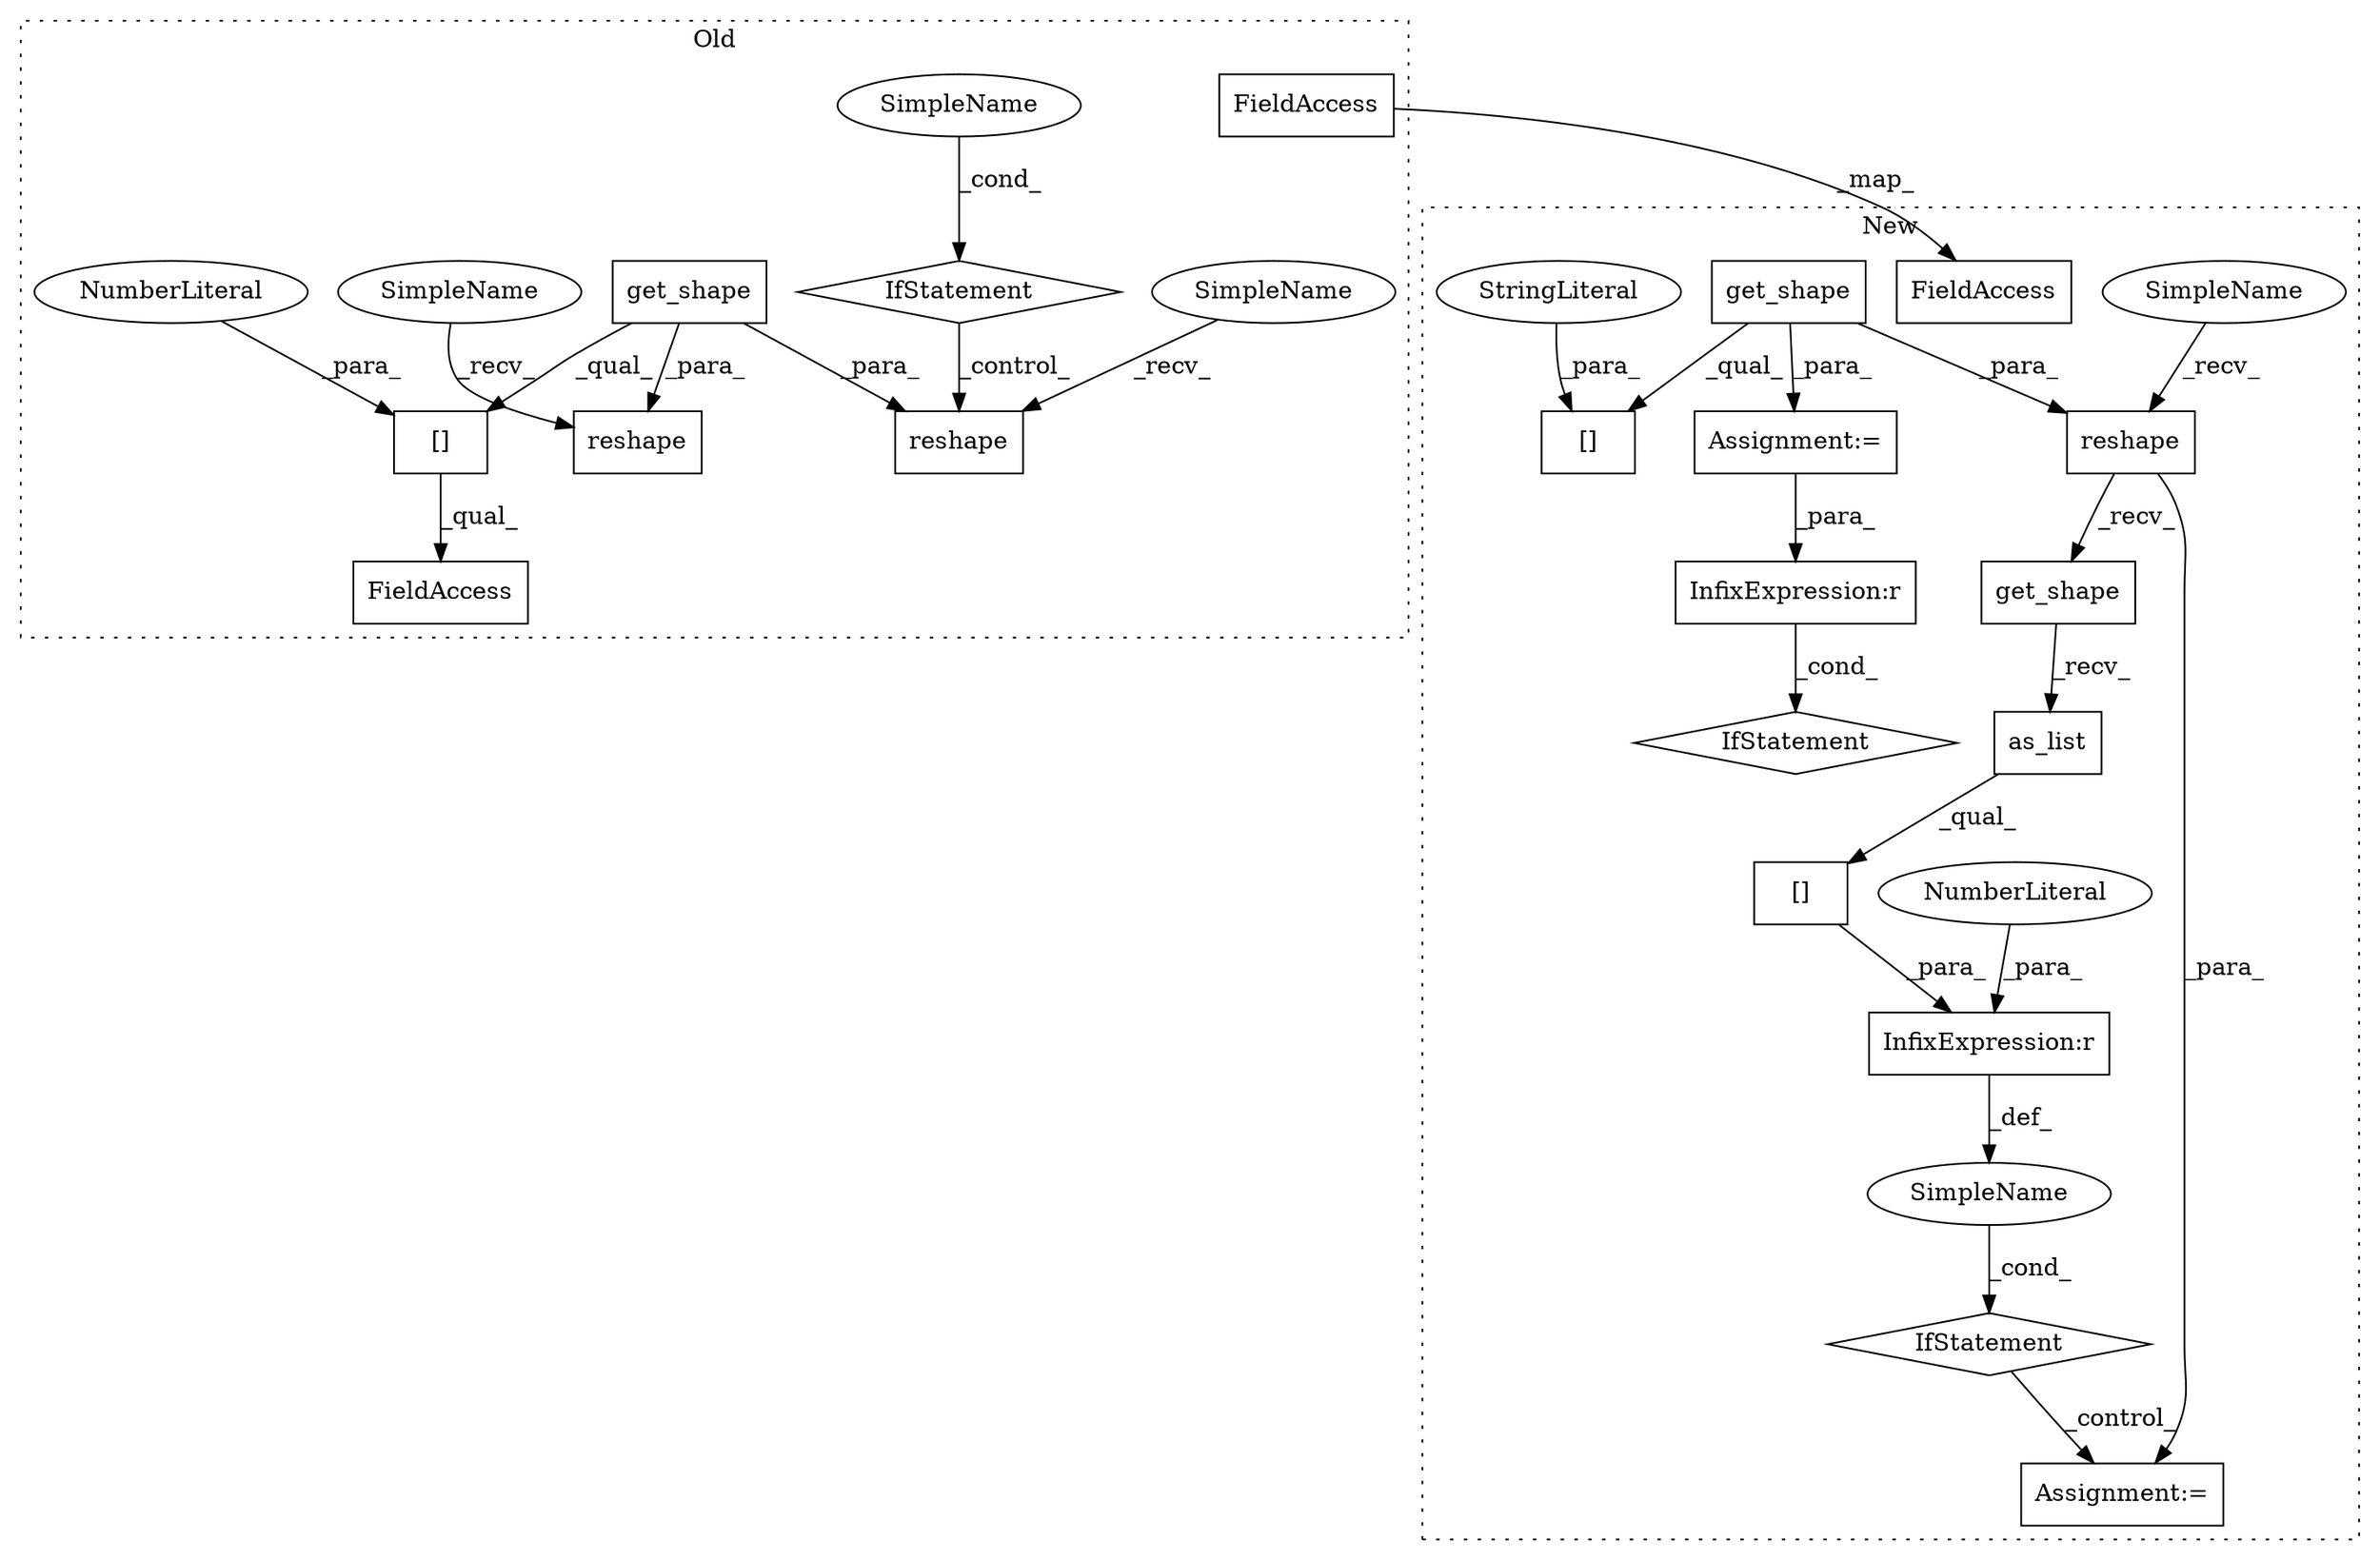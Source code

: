 digraph G {
subgraph cluster0 {
1 [label="reshape" a="32" s="1859,1902" l="8,1" shape="box"];
3 [label="IfStatement" a="25" s="1803,1825" l="4,2" shape="diamond"];
5 [label="reshape" a="32" s="1749,1794" l="8,1" shape="box"];
7 [label="SimpleName" a="42" s="" l="" shape="ellipse"];
8 [label="get_shape" a="32" s="1697" l="11" shape="box"];
9 [label="[]" a="2" s="1684,1710" l="25,1" shape="box"];
10 [label="FieldAccess" a="22" s="1684" l="33" shape="box"];
11 [label="NumberLiteral" a="34" s="1709" l="1" shape="ellipse"];
14 [label="FieldAccess" a="22" s="2473" l="13" shape="box"];
27 [label="SimpleName" a="42" s="1738" l="10" shape="ellipse"];
28 [label="SimpleName" a="42" s="1848" l="10" shape="ellipse"];
label = "Old";
style="dotted";
}
subgraph cluster1 {
2 [label="get_shape" a="32" s="2344" l="11" shape="box"];
4 [label="IfStatement" a="25" s="2775,2818" l="4,2" shape="diamond"];
6 [label="[]" a="2" s="2337,2384" l="29,1" shape="box"];
12 [label="reshape" a="32" s="2476,2513" l="8,1" shape="box"];
13 [label="FieldAccess" a="22" s="2270" l="13" shape="box"];
15 [label="IfStatement" a="25" s="2526,2575" l="4,2" shape="diamond"];
16 [label="SimpleName" a="42" s="" l="" shape="ellipse"];
17 [label="Assignment:=" a="7" s="2605" l="1" shape="box"];
18 [label="[]" a="2" s="2530,2569" l="37,1" shape="box"];
19 [label="get_shape" a="32" s="2545" l="11" shape="box"];
20 [label="as_list" a="32" s="2557" l="9" shape="box"];
21 [label="StringLiteral" a="45" s="2366" l="18" shape="ellipse"];
22 [label="InfixExpression:r" a="27" s="2813" l="4" shape="box"];
23 [label="InfixExpression:r" a="27" s="2570" l="4" shape="box"];
24 [label="NumberLiteral" a="34" s="2574" l="1" shape="ellipse"];
25 [label="Assignment:=" a="7" s="2713" l="1" shape="box"];
26 [label="SimpleName" a="42" s="2465" l="10" shape="ellipse"];
label = "New";
style="dotted";
}
2 -> 6 [label="_qual_"];
2 -> 12 [label="_para_"];
2 -> 25 [label="_para_"];
3 -> 1 [label="_control_"];
7 -> 3 [label="_cond_"];
8 -> 5 [label="_para_"];
8 -> 9 [label="_qual_"];
8 -> 1 [label="_para_"];
9 -> 10 [label="_qual_"];
11 -> 9 [label="_para_"];
12 -> 17 [label="_para_"];
12 -> 19 [label="_recv_"];
14 -> 13 [label="_map_"];
15 -> 17 [label="_control_"];
16 -> 15 [label="_cond_"];
18 -> 23 [label="_para_"];
19 -> 20 [label="_recv_"];
20 -> 18 [label="_qual_"];
21 -> 6 [label="_para_"];
22 -> 4 [label="_cond_"];
23 -> 16 [label="_def_"];
24 -> 23 [label="_para_"];
25 -> 22 [label="_para_"];
26 -> 12 [label="_recv_"];
27 -> 5 [label="_recv_"];
28 -> 1 [label="_recv_"];
}